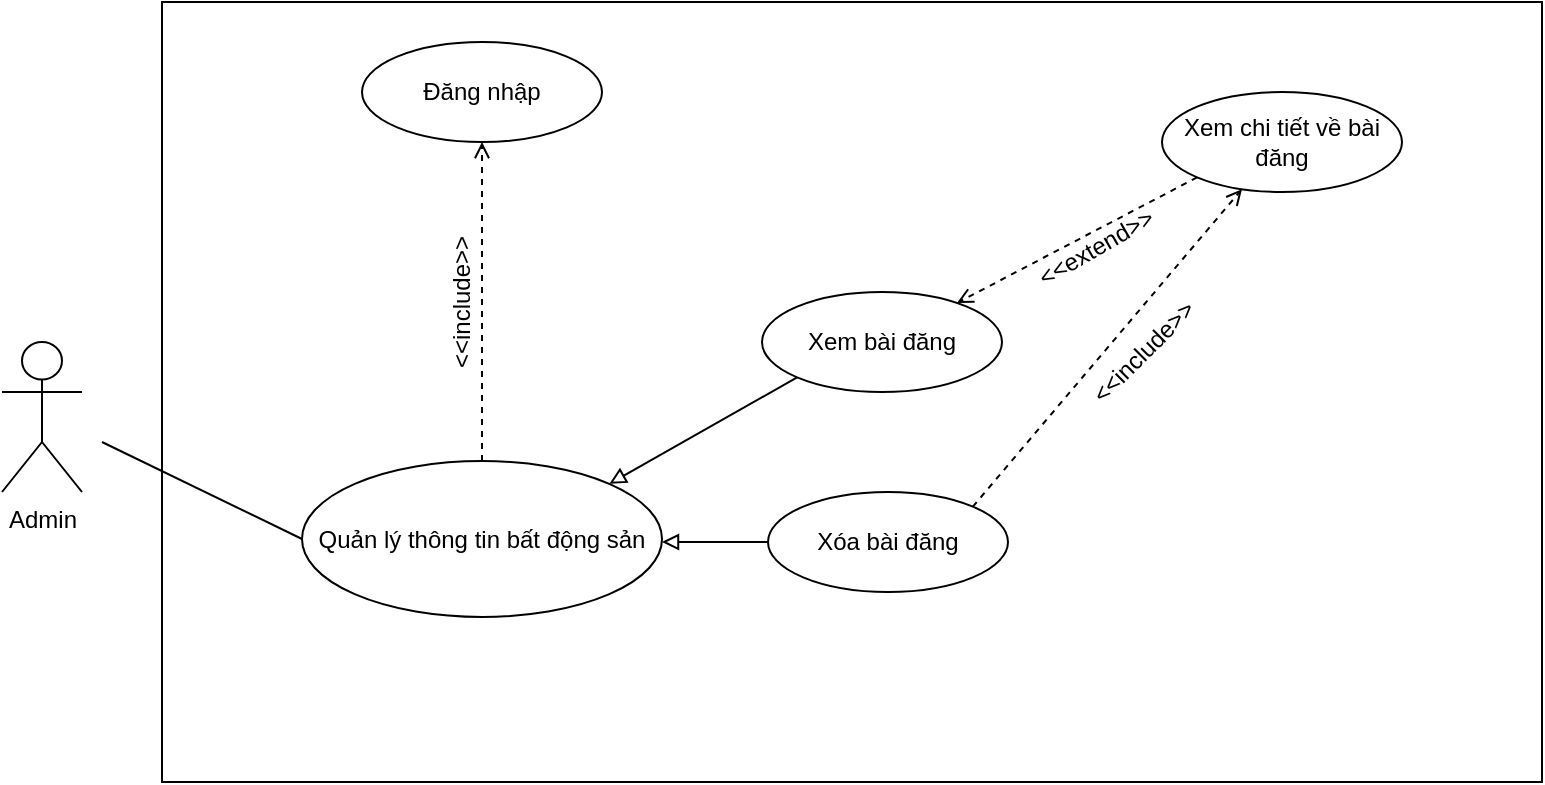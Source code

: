 <mxfile version="12.0.0" type="github" pages="1"><diagram id="murstw2zmRtBYw829BK1" name="Page-1"><mxGraphModel dx="1408" dy="779" grid="1" gridSize="10" guides="1" tooltips="1" connect="1" arrows="1" fold="1" page="1" pageScale="1" pageWidth="827" pageHeight="1169" math="0" shadow="0"><root><mxCell id="0"/><mxCell id="1" parent="0"/><mxCell id="giXRAmmDZ1LKWye06jwB-1" value="Admin" style="shape=umlActor;verticalLabelPosition=bottom;labelBackgroundColor=#ffffff;verticalAlign=top;html=1;outlineConnect=0;" parent="1" vertex="1"><mxGeometry x="30" y="260" width="40" height="75" as="geometry"/></mxCell><mxCell id="giXRAmmDZ1LKWye06jwB-2" value="" style="rounded=0;whiteSpace=wrap;html=1;" parent="1" vertex="1"><mxGeometry x="110" y="90" width="690" height="390" as="geometry"/></mxCell><mxCell id="giXRAmmDZ1LKWye06jwB-3" value="Quản lý thông tin bất động sản" style="ellipse;whiteSpace=wrap;html=1;" parent="1" vertex="1"><mxGeometry x="180" y="319.5" width="180" height="78" as="geometry"/></mxCell><mxCell id="giXRAmmDZ1LKWye06jwB-17" value="" style="endArrow=none;html=1;entryX=0;entryY=0.5;entryDx=0;entryDy=0;" parent="1" target="giXRAmmDZ1LKWye06jwB-3" edge="1"><mxGeometry width="50" height="50" relative="1" as="geometry"><mxPoint x="80" y="310" as="sourcePoint"/><mxPoint x="140" y="230" as="targetPoint"/></mxGeometry></mxCell><mxCell id="giXRAmmDZ1LKWye06jwB-21" value="" style="endArrow=open;dashed=1;html=1;endFill=0;exitX=0.5;exitY=0;exitDx=0;exitDy=0;" parent="1" source="giXRAmmDZ1LKWye06jwB-3" target="giXRAmmDZ1LKWye06jwB-31" edge="1"><mxGeometry width="50" height="50" relative="1" as="geometry"><mxPoint x="612.5" y="270" as="sourcePoint"/><mxPoint x="750.074" y="312.322" as="targetPoint"/></mxGeometry></mxCell><mxCell id="giXRAmmDZ1LKWye06jwB-25" value="&amp;lt;&amp;lt;include&amp;gt;&amp;gt;" style="text;html=1;strokeColor=none;fillColor=none;align=center;verticalAlign=middle;whiteSpace=wrap;rounded=0;rotation=-90;" parent="1" vertex="1"><mxGeometry x="240" y="230" width="40" height="20" as="geometry"/></mxCell><mxCell id="giXRAmmDZ1LKWye06jwB-31" value="Đăng nhập" style="ellipse;whiteSpace=wrap;html=1;" parent="1" vertex="1"><mxGeometry x="210" y="110" width="120" height="50" as="geometry"/></mxCell><mxCell id="giXRAmmDZ1LKWye06jwB-34" value="Xem bài đăng" style="ellipse;whiteSpace=wrap;html=1;" parent="1" vertex="1"><mxGeometry x="410" y="235" width="120" height="50" as="geometry"/></mxCell><mxCell id="giXRAmmDZ1LKWye06jwB-35" value="" style="endArrow=block;html=1;endFill=0;exitX=0;exitY=1;exitDx=0;exitDy=0;entryX=1;entryY=0;entryDx=0;entryDy=0;" parent="1" source="giXRAmmDZ1LKWye06jwB-34" target="giXRAmmDZ1LKWye06jwB-3" edge="1"><mxGeometry width="50" height="50" relative="1" as="geometry"><mxPoint x="461.04" y="197" as="sourcePoint"/><mxPoint x="317.522" y="333.051" as="targetPoint"/><Array as="points"/></mxGeometry></mxCell><mxCell id="giXRAmmDZ1LKWye06jwB-36" value="Xem chi tiết về bài đăng" style="ellipse;whiteSpace=wrap;html=1;" parent="1" vertex="1"><mxGeometry x="610" y="135" width="120" height="50" as="geometry"/></mxCell><mxCell id="giXRAmmDZ1LKWye06jwB-37" value="" style="endArrow=open;dashed=1;html=1;endFill=0;exitX=0;exitY=1;exitDx=0;exitDy=0;" parent="1" source="giXRAmmDZ1LKWye06jwB-36" target="giXRAmmDZ1LKWye06jwB-34" edge="1"><mxGeometry width="50" height="50" relative="1" as="geometry"><mxPoint x="609.5" y="190" as="sourcePoint"/><mxPoint x="609.5" y="349.5" as="targetPoint"/></mxGeometry></mxCell><mxCell id="giXRAmmDZ1LKWye06jwB-38" value="&amp;lt;&amp;lt;extend&amp;gt;&amp;gt;" style="text;html=1;strokeColor=none;fillColor=none;align=center;verticalAlign=middle;whiteSpace=wrap;rounded=0;rotation=-30;" parent="1" vertex="1"><mxGeometry x="533" y="202.5" width="88" height="20" as="geometry"/></mxCell><mxCell id="giXRAmmDZ1LKWye06jwB-45" value="Xóa bài đăng" style="ellipse;whiteSpace=wrap;html=1;" parent="1" vertex="1"><mxGeometry x="413" y="335" width="120" height="50" as="geometry"/></mxCell><mxCell id="giXRAmmDZ1LKWye06jwB-46" value="" style="endArrow=block;html=1;endFill=0;exitX=0;exitY=0.5;exitDx=0;exitDy=0;" parent="1" source="giXRAmmDZ1LKWye06jwB-45" edge="1"><mxGeometry width="50" height="50" relative="1" as="geometry"><mxPoint x="440.574" y="287.678" as="sourcePoint"/><mxPoint x="360" y="360" as="targetPoint"/><Array as="points"/></mxGeometry></mxCell><mxCell id="giXRAmmDZ1LKWye06jwB-47" value="" style="endArrow=open;dashed=1;html=1;endFill=0;exitX=1;exitY=0;exitDx=0;exitDy=0;" parent="1" source="giXRAmmDZ1LKWye06jwB-45" target="giXRAmmDZ1LKWye06jwB-36" edge="1"><mxGeometry width="50" height="50" relative="1" as="geometry"><mxPoint x="280" y="329.5" as="sourcePoint"/><mxPoint x="280" y="170" as="targetPoint"/></mxGeometry></mxCell><mxCell id="giXRAmmDZ1LKWye06jwB-48" value="&amp;lt;&amp;lt;include&amp;gt;&amp;gt;" style="text;html=1;strokeColor=none;fillColor=none;align=center;verticalAlign=middle;whiteSpace=wrap;rounded=0;rotation=-45;" parent="1" vertex="1"><mxGeometry x="581" y="255" width="40" height="20" as="geometry"/></mxCell></root></mxGraphModel></diagram></mxfile>